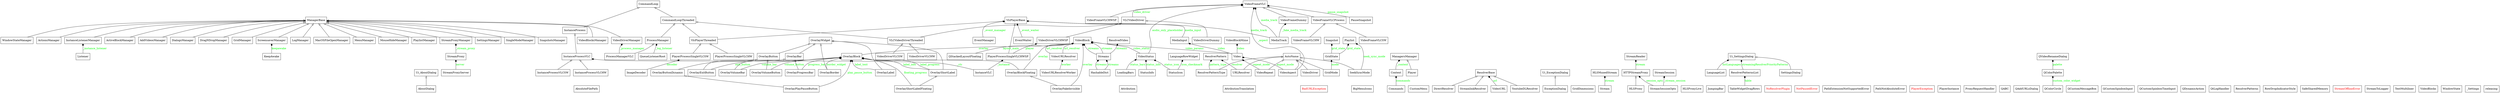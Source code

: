 digraph "classes" {
rankdir=BT
charset="utf-8"
"gridplayer.dialogs.about.AboutDialog" [color="black", fontcolor="black", label="AboutDialog", shape="record", style="solid"];
"gridplayer.models.video.AbsoluteFilePath" [color="black", fontcolor="black", label="AbsoluteFilePath", shape="record", style="solid"];
"gridplayer.player.managers.actions.ActionsManager" [color="black", fontcolor="black", label="ActionsManager", shape="record", style="solid"];
"gridplayer.player.managers.active_block.ActiveBlockManager" [color="black", fontcolor="black", label="ActiveBlockManager", shape="record", style="solid"];
"gridplayer.player.managers.add_videos.AddVideosManager" [color="black", fontcolor="black", label="AddVideosManager", shape="record", style="solid"];
"gridplayer.dialogs.about.Attribution" [color="black", fontcolor="black", label="Attribution", shape="record", style="solid"];
"gridplayer.dialogs.about.AttributionTranslation" [color="black", fontcolor="black", label="AttributionTranslation", shape="record", style="solid"];
"gridplayer.params.static.AutoName" [color="black", fontcolor="black", label="AutoName", shape="record", style="solid"];
"gridplayer.utils.url_resolve.static.BadURLException" [color="black", fontcolor="red", label="BadURLException", shape="record", style="solid"];
"gridplayer.widgets.custom_menu.BigMenuIcons" [color="black", fontcolor="black", label="BigMenuIcons", shape="record", style="solid"];
"gridplayer.multiprocess.command_loop.CommandLoop" [color="black", fontcolor="black", label="CommandLoop", shape="record", style="solid"];
"gridplayer.multiprocess.command_loop.CommandLoopThreaded" [color="black", fontcolor="black", label="CommandLoopThreaded", shape="record", style="solid"];
"gridplayer.player.manager.Commands" [color="black", fontcolor="black", label="Commands", shape="record", style="solid"];
"gridplayer.player.manager.Context" [color="black", fontcolor="black", label="Context", shape="record", style="solid"];
"gridplayer.widgets.custom_menu.CustomMenu" [color="black", fontcolor="black", label="CustomMenu", shape="record", style="solid"];
"gridplayer.player.managers.dialogs.DialogsManager" [color="black", fontcolor="black", label="DialogsManager", shape="record", style="solid"];
"gridplayer.utils.url_resolve.resolver_base.DirectResolver" [color="black", fontcolor="black", label="DirectResolver", shape="record", style="solid"];
"gridplayer.player.managers.drag_n_drop.DragNDropManager" [color="black", fontcolor="black", label="DragNDropManager", shape="record", style="solid"];
"gridplayer.vlc_player.player_event_manager.EventManager" [color="black", fontcolor="black", label="EventManager", shape="record", style="solid"];
"gridplayer.vlc_player.player_event_waiter.EventWaiter" [color="black", fontcolor="black", label="EventWaiter", shape="record", style="solid"];
"gridplayer.dialogs.exception.ExceptionDialog" [color="black", fontcolor="black", label="ExceptionDialog", shape="record", style="solid"];
"gridplayer.player.managers.grid.GridDimensions" [color="black", fontcolor="black", label="GridDimensions", shape="record", style="solid"];
"gridplayer.player.managers.grid.GridManager" [color="black", fontcolor="black", label="GridManager", shape="record", style="solid"];
"gridplayer.params.static.GridMode" [color="black", fontcolor="black", label="GridMode", shape="record", style="solid"];
"gridplayer.models.grid_state.GridState" [color="black", fontcolor="black", label="GridState", shape="record", style="solid"];
"gridplayer.utils.stream_proxy.wrappers.HLSMuxedStream" [color="black", fontcolor="black", label="HLSMuxedStream", shape="record", style="solid"];
"gridplayer.utils.stream_proxy.wrappers.HLSProxy" [color="black", fontcolor="black", label="HLSProxy", shape="record", style="solid"];
"gridplayer.utils.stream_proxy.wrappers.HLSProxyLive" [color="black", fontcolor="black", label="HLSProxyLive", shape="record", style="solid"];
"gridplayer.utils.stream_proxy.wrappers.HTTPStreamProxy" [color="black", fontcolor="black", label="HTTPStreamProxy", shape="record", style="solid"];
"gridplayer.models.stream.HashableDict" [color="black", fontcolor="black", label="HashableDict", shape="record", style="solid"];
"gridplayer.vlc_player.image_decoder.ImageDecoder" [color="black", fontcolor="black", label="ImageDecoder", shape="record", style="solid"];
"gridplayer.player.managers.instance_listener.InstanceListenerManager" [color="black", fontcolor="black", label="InstanceListenerManager", shape="record", style="solid"];
"gridplayer.multiprocess.instance_process.InstanceProcess" [color="black", fontcolor="black", label="InstanceProcess", shape="record", style="solid"];
"gridplayer.vlc_player.instance.InstanceProcessVLC" [color="black", fontcolor="black", label="InstanceProcessVLC", shape="record", style="solid"];
"gridplayer.widgets.video_frame_vlc_hw.InstanceProcessVLCHW" [color="black", fontcolor="black", label="InstanceProcessVLCHW", shape="record", style="solid"];
"gridplayer.widgets.video_frame_vlc_sw.InstanceProcessVLCSW" [color="black", fontcolor="black", label="InstanceProcessVLCSW", shape="record", style="solid"];
"gridplayer.vlc_player.instance.InstanceVLC" [color="black", fontcolor="black", label="InstanceVLC", shape="record", style="solid"];
"gridplayer.widgets.video_status_loading.JumpingBar" [color="black", fontcolor="black", label="JumpingBar", shape="record", style="solid"];
"gridplayer.utils.keepawake.KeepAwake" [color="black", fontcolor="black", label="KeepAwake", shape="record", style="solid"];
"gridplayer.widgets.language_list.LanguageList" [color="black", fontcolor="black", label="LanguageList", shape="record", style="solid"];
"gridplayer.widgets.language_list.LanguageRowWidget" [color="black", fontcolor="black", label="LanguageRowWidget", shape="record", style="solid"];
"gridplayer.utils.single_instance.Listener" [color="black", fontcolor="black", label="Listener", shape="record", style="solid"];
"gridplayer.widgets.video_status_loading.LoadingBars" [color="black", fontcolor="black", label="LoadingBars", shape="record", style="solid"];
"gridplayer.player.managers.log.LogManager" [color="black", fontcolor="black", label="LogManager", shape="record", style="solid"];
"gridplayer.player.managers.macos_fileopen.MacOSFileOpenManager" [color="black", fontcolor="black", label="MacOSFileOpenManager", shape="record", style="solid"];
"gridplayer.player.managers.base.ManagerBase" [color="black", fontcolor="black", label="ManagerBase", shape="record", style="solid"];
"gridplayer.player.manager.ManagersManager" [color="black", fontcolor="black", label="ManagersManager", shape="record", style="solid"];
"gridplayer.vlc_player.static.MediaInput" [color="black", fontcolor="black", label="MediaInput", shape="record", style="solid"];
"gridplayer.vlc_player.static.MediaTrack" [color="black", fontcolor="black", label="MediaTrack", shape="record", style="solid"];
"gridplayer.player.managers.menu.MenuManager" [color="black", fontcolor="black", label="MenuManager", shape="record", style="solid"];
"gridplayer.player.managers.mouse_hide.MouseHideManager" [color="black", fontcolor="black", label="MouseHideManager", shape="record", style="solid"];
"gridplayer.utils.url_resolve.static.NoResolverPlugin" [color="black", fontcolor="red", label="NoResolverPlugin", shape="record", style="solid"];
"gridplayer.vlc_player.static.NotPausedError" [color="black", fontcolor="red", label="NotPausedError", shape="record", style="solid"];
"gridplayer.widgets.video_overlay_elements.OverlayBar" [color="black", fontcolor="black", label="OverlayBar", shape="record", style="solid"];
"gridplayer.widgets.video_overlay.OverlayBlock" [color="black", fontcolor="black", label="OverlayBlock", shape="record", style="solid"];
"gridplayer.widgets.video_overlay.OverlayBlockFloating" [color="black", fontcolor="black", label="OverlayBlockFloating", shape="record", style="solid"];
"gridplayer.widgets.video_overlay_elements.OverlayBorder" [color="black", fontcolor="black", label="OverlayBorder", shape="record", style="solid"];
"gridplayer.widgets.video_overlay_buttons.OverlayButton" [color="black", fontcolor="black", label="OverlayButton", shape="record", style="solid"];
"gridplayer.widgets.video_overlay_buttons.OverlayButtonDynamic" [color="black", fontcolor="black", label="OverlayButtonDynamic", shape="record", style="solid"];
"gridplayer.widgets.video_overlay_buttons.OverlayExitButton" [color="black", fontcolor="black", label="OverlayExitButton", shape="record", style="solid"];
"gridplayer.widgets.video_overlay.OverlayFakeInvisible" [color="black", fontcolor="black", label="OverlayFakeInvisible", shape="record", style="solid"];
"gridplayer.widgets.video_overlay_elements.OverlayLabel" [color="black", fontcolor="black", label="OverlayLabel", shape="record", style="solid"];
"gridplayer.widgets.video_overlay_buttons.OverlayPlayPauseButton" [color="black", fontcolor="black", label="OverlayPlayPauseButton", shape="record", style="solid"];
"gridplayer.widgets.video_overlay_elements.OverlayProgressBar" [color="black", fontcolor="black", label="OverlayProgressBar", shape="record", style="solid"];
"gridplayer.widgets.video_overlay_elements.OverlayShortLabel" [color="black", fontcolor="black", label="OverlayShortLabel", shape="record", style="solid"];
"gridplayer.widgets.video_overlay_elements.OverlayShortLabelFloating" [color="black", fontcolor="black", label="OverlayShortLabelFloating", shape="record", style="solid"];
"gridplayer.widgets.video_overlay_elements.OverlayVolumeBar" [color="black", fontcolor="black", label="OverlayVolumeBar", shape="record", style="solid"];
"gridplayer.widgets.video_overlay_buttons.OverlayVolumeButton" [color="black", fontcolor="black", label="OverlayVolumeButton", shape="record", style="solid"];
"gridplayer.widgets.video_overlay_elements.OverlayWidget" [color="black", fontcolor="black", label="OverlayWidget", shape="record", style="solid"];
"gridplayer.models.video.PathExtensionNotSupportedError" [color="black", fontcolor="black", label="PathExtensionNotSupportedError", shape="record", style="solid"];
"gridplayer.models.video.PathNotAbsoluteError" [color="black", fontcolor="black", label="PathNotAbsoluteError", shape="record", style="solid"];
"gridplayer.widgets.video_frame_vlc_base.PauseSnapshot" [color="black", fontcolor="black", label="PauseSnapshot", shape="record", style="solid"];
"gridplayer.player.player.Player" [color="black", fontcolor="black", label="Player", shape="record", style="solid"];
"gridplayer.exceptions.PlayerException" [color="black", fontcolor="red", label="PlayerException", shape="record", style="solid"];
"gridplayer.multiprocess.process_manager.PlayerInstance" [color="black", fontcolor="black", label="PlayerInstance", shape="record", style="solid"];
"gridplayer.widgets.video_frame_vlc_hw.PlayerProcessSingleVLCHW" [color="black", fontcolor="black", label="PlayerProcessSingleVLCHW", shape="record", style="solid"];
"gridplayer.widgets.video_frame_vlc_hw_sp.PlayerProcessSingleVLCHWSP" [color="black", fontcolor="black", label="PlayerProcessSingleVLCHWSP", shape="record", style="solid"];
"gridplayer.widgets.video_frame_vlc_sw.PlayerProcessSingleVLCSW" [color="black", fontcolor="black", label="PlayerProcessSingleVLCSW", shape="record", style="solid"];
"gridplayer.models.playlist.Playlist" [color="black", fontcolor="black", label="Playlist", shape="record", style="solid"];
"gridplayer.player.managers.playlist.PlaylistManager" [color="black", fontcolor="black", label="PlaylistManager", shape="record", style="solid"];
"gridplayer.multiprocess.process_manager.ProcessManager" [color="black", fontcolor="black", label="ProcessManager", shape="record", style="solid"];
"gridplayer.vlc_player.instance.ProcessManagerVLC" [color="black", fontcolor="black", label="ProcessManagerVLC", shape="record", style="solid"];
"gridplayer.utils.stream_proxy.server.ProxyRequestHandler" [color="black", fontcolor="black", label="ProxyRequestHandler", shape="record", style="solid"];
"gridplayer.utils.qt.QABC" [color="black", fontcolor="black", label="QABC", shape="record", style="solid"];
"gridplayer.dialogs.add_urls.QAddURLsDialog" [color="black", fontcolor="black", label="QAddURLsDialog", shape="record", style="solid"];
"gridplayer.dialogs.rename_dialog.QColorCircle" [color="black", fontcolor="black", label="QColorCircle", shape="record", style="solid"];
"gridplayer.dialogs.rename_dialog.QColorPalette" [color="black", fontcolor="black", label="QColorPalette", shape="record", style="solid"];
"gridplayer.dialogs.messagebox.QCustomMessageBox" [color="black", fontcolor="black", label="QCustomMessageBox", shape="record", style="solid"];
"gridplayer.dialogs.input_dialog.QCustomSpinboxInput" [color="black", fontcolor="black", label="QCustomSpinboxInput", shape="record", style="solid"];
"gridplayer.dialogs.input_dialog.QCustomSpinboxTimeInput" [color="black", fontcolor="black", label="QCustomSpinboxTimeInput", shape="record", style="solid"];
"gridplayer.player.managers.actions.QDynamicAction" [color="black", fontcolor="black", label="QDynamicAction", shape="record", style="solid"];
"gridplayer.widgets.video_block.QStackedLayoutFloating" [color="black", fontcolor="black", label="QStackedLayoutFloating", shape="record", style="solid"];
"gridplayer.dialogs.rename_dialog.QVideoRenameDialog" [color="black", fontcolor="black", label="QVideoRenameDialog", shape="record", style="solid"];
"gridplayer.utils.log_config.QtLogHandler" [color="black", fontcolor="black", label="QtLogHandler", shape="record", style="solid"];
"gridplayer.utils.log_config.QueueListenerRoot" [color="black", fontcolor="black", label="QueueListenerRoot", shape="record", style="solid"];
"gridplayer.utils.url_resolve.static.ResolvedVideo" [color="black", fontcolor="black", label="ResolvedVideo", shape="record", style="solid"];
"gridplayer.utils.url_resolve.resolver_base.ResolverBase" [color="black", fontcolor="black", label="ResolverBase", shape="record", style="solid"];
"gridplayer.models.resolver_patterns.ResolverPattern" [color="black", fontcolor="black", label="ResolverPattern", shape="record", style="solid"];
"gridplayer.models.resolver_patterns.ResolverPatternType" [color="black", fontcolor="black", label="ResolverPatternType", shape="record", style="solid"];
"gridplayer.models.resolver_patterns.ResolverPatterns" [color="black", fontcolor="black", label="ResolverPatterns", shape="record", style="solid"];
"gridplayer.widgets.resolver_patterns_list.ResolverPatternsList" [color="black", fontcolor="black", label="ResolverPatternsList", shape="record", style="solid"];
"gridplayer.widgets.resolver_patterns_list.RowDropIndicatorStyle" [color="black", fontcolor="black", label="RowDropIndicatorStyle", shape="record", style="solid"];
"gridplayer.multiprocess.safe_shared_memory.SafeSharedMemory" [color="black", fontcolor="black", label="SafeSharedMemory", shape="record", style="solid"];
"gridplayer.player.managers.screensaver.ScreensaverManager" [color="black", fontcolor="black", label="ScreensaverManager", shape="record", style="solid"];
"gridplayer.params.static.SeekSyncMode" [color="black", fontcolor="black", label="SeekSyncMode", shape="record", style="solid"];
"gridplayer.dialogs.settings.SettingsDialog" [color="black", fontcolor="black", label="SettingsDialog", shape="record", style="solid"];
"gridplayer.player.managers.settings.SettingsManager" [color="black", fontcolor="black", label="SettingsManager", shape="record", style="solid"];
"gridplayer.player.managers.single_mode.SingleModeManager" [color="black", fontcolor="black", label="SingleModeManager", shape="record", style="solid"];
"gridplayer.models.playlist.Snapshot" [color="black", fontcolor="black", label="Snapshot", shape="record", style="solid"];
"gridplayer.player.managers.snapshots.SnapshotsManager" [color="black", fontcolor="black", label="SnapshotsManager", shape="record", style="solid"];
"gridplayer.widgets.video_status.StatusIcon" [color="black", fontcolor="black", label="StatusIcon", shape="record", style="solid"];
"gridplayer.widgets.video_status_info.StatusInfo" [color="black", fontcolor="black", label="StatusInfo", shape="record", style="solid"];
"gridplayer.models.stream.Stream" [color="black", fontcolor="black", label="Stream", shape="record", style="solid"];
"gridplayer.utils.url_resolve.static.StreamOfflineError" [color="black", fontcolor="red", label="StreamOfflineError", shape="record", style="solid"];
"gridplayer.utils.stream_proxy.stream_proxy.StreamProxy" [color="black", fontcolor="black", label="StreamProxy", shape="record", style="solid"];
"gridplayer.player.managers.stream_proxy.StreamProxyManager" [color="black", fontcolor="black", label="StreamProxyManager", shape="record", style="solid"];
"gridplayer.utils.stream_proxy.server.StreamProxyServer" [color="black", fontcolor="black", label="StreamProxyServer", shape="record", style="solid"];
"gridplayer.utils.stream_proxy.wrappers.StreamReader" [color="black", fontcolor="black", label="StreamReader", shape="record", style="solid"];
"gridplayer.utils.stream_proxy.session.StreamSession" [color="black", fontcolor="black", label="StreamSession", shape="record", style="solid"];
"gridplayer.models.stream.StreamSessionOpts" [color="black", fontcolor="black", label="StreamSessionOpts", shape="record", style="solid"];
"gridplayer.utils.log_config.StreamToLogger" [color="black", fontcolor="black", label="StreamToLogger", shape="record", style="solid"];
"gridplayer.utils.url_resolve.resolver_streamlink.StreamlinkResolver" [color="black", fontcolor="black", label="StreamlinkResolver", shape="record", style="solid"];
"gridplayer.models.stream.Streams" [color="black", fontcolor="black", label="Streams", shape="record", style="solid"];
"gridplayer.widgets.resolver_patterns_list.TableWidgetDragRows" [color="black", fontcolor="black", label="TableWidgetDragRows", shape="record", style="solid"];
"gridplayer.widgets.video_status_info.TextMultiliner" [color="black", fontcolor="black", label="TextMultiliner", shape="record", style="solid"];
"gridplayer.params.static.URLResolver" [color="black", fontcolor="black", label="URLResolver", shape="record", style="solid"];
"gridplayer.dialogs.about_dialog_ui.Ui_AboutDialog" [color="black", fontcolor="black", label="Ui_AboutDialog", shape="record", style="solid"];
"gridplayer.dialogs.exception_dialog_ui.Ui_ExceptionDialog" [color="black", fontcolor="black", label="Ui_ExceptionDialog", shape="record", style="solid"];
"gridplayer.dialogs.settings_dialog_ui.Ui_SettingsDialog" [color="black", fontcolor="black", label="Ui_SettingsDialog", shape="record", style="solid"];
"gridplayer.vlc_player.video_driver_base.VLCVideoDriver" [color="black", fontcolor="black", label="VLCVideoDriver", shape="record", style="solid"];
"gridplayer.vlc_player.video_driver_base_threaded.VLCVideoDriverThreaded" [color="black", fontcolor="black", label="VLCVideoDriverThreaded", shape="record", style="solid"];
"gridplayer.models.video.Video" [color="black", fontcolor="black", label="Video", shape="record", style="solid"];
"gridplayer.params.static.VideoAspect" [color="black", fontcolor="black", label="VideoAspect", shape="record", style="solid"];
"gridplayer.widgets.video_block.VideoBlock" [color="black", fontcolor="black", label="VideoBlock", shape="record", style="solid"];
"gridplayer.models.video.VideoBlockMime" [color="black", fontcolor="black", label="VideoBlockMime", shape="record", style="solid"];
"gridplayer.player.managers.video_blocks.VideoBlocks" [color="black", fontcolor="black", label="VideoBlocks", shape="record", style="solid"];
"gridplayer.player.managers.video_blocks.VideoBlocksManager" [color="black", fontcolor="black", label="VideoBlocksManager", shape="record", style="solid"];
"gridplayer.params.static.VideoDriver" [color="black", fontcolor="black", label="VideoDriver", shape="record", style="solid"];
"gridplayer.widgets.video_frame_dummy.VideoDriverDummy" [color="black", fontcolor="black", label="VideoDriverDummy", shape="record", style="solid"];
"gridplayer.player.managers.video_driver.VideoDriverManager" [color="black", fontcolor="black", label="VideoDriverManager", shape="record", style="solid"];
"gridplayer.widgets.video_frame_vlc_hw.VideoDriverVLCHW" [color="black", fontcolor="black", label="VideoDriverVLCHW", shape="record", style="solid"];
"gridplayer.widgets.video_frame_vlc_hw_sp.VideoDriverVLCHWSP" [color="black", fontcolor="black", label="VideoDriverVLCHWSP", shape="record", style="solid"];
"gridplayer.widgets.video_frame_vlc_sw.VideoDriverVLCSW" [color="black", fontcolor="black", label="VideoDriverVLCSW", shape="record", style="solid"];
"gridplayer.widgets.video_frame_dummy.VideoFrameDummy" [color="black", fontcolor="black", label="VideoFrameDummy", shape="record", style="solid"];
"gridplayer.widgets.video_frame_vlc_base.VideoFrameVLC" [color="black", fontcolor="black", label="VideoFrameVLC", shape="record", style="solid"];
"gridplayer.widgets.video_frame_vlc_hw.VideoFrameVLCHW" [color="black", fontcolor="black", label="VideoFrameVLCHW", shape="record", style="solid"];
"gridplayer.widgets.video_frame_vlc_hw_sp.VideoFrameVLCHWSP" [color="black", fontcolor="black", label="VideoFrameVLCHWSP", shape="record", style="solid"];
"gridplayer.widgets.video_frame_vlc_base.VideoFrameVLCProcess" [color="black", fontcolor="black", label="VideoFrameVLCProcess", shape="record", style="solid"];
"gridplayer.widgets.video_frame_vlc_sw.VideoFrameVLCSW" [color="black", fontcolor="black", label="VideoFrameVLCSW", shape="record", style="solid"];
"gridplayer.params.static.VideoRepeat" [color="black", fontcolor="black", label="VideoRepeat", shape="record", style="solid"];
"gridplayer.widgets.video_status.VideoStatus" [color="black", fontcolor="black", label="VideoStatus", shape="record", style="solid"];
"gridplayer.models.video.VideoURL" [color="black", fontcolor="black", label="VideoURL", shape="record", style="solid"];
"gridplayer.utils.url_resolve.url_resolve.VideoURLResolver" [color="black", fontcolor="black", label="VideoURLResolver", shape="record", style="solid"];
"gridplayer.utils.url_resolve.url_resolve.VideoURLResolverWorker" [color="black", fontcolor="black", label="VideoURLResolverWorker", shape="record", style="solid"];
"gridplayer.vlc_player.player_base.VlcPlayerBase" [color="black", fontcolor="black", label="VlcPlayerBase", shape="record", style="solid"];
"gridplayer.vlc_player.player_base_threaded.VlcPlayerThreaded" [color="black", fontcolor="black", label="VlcPlayerThreaded", shape="record", style="solid"];
"gridplayer.params.static.WindowState" [color="black", fontcolor="black", label="WindowState", shape="record", style="solid"];
"gridplayer.player.managers.window_state.WindowStateManager" [color="black", fontcolor="black", label="WindowStateManager", shape="record", style="solid"];
"gridplayer.utils.url_resolve.resolver_yt_dlp.YoutubeDLResolver" [color="black", fontcolor="black", label="YoutubeDLResolver", shape="record", style="solid"];
"gridplayer.settings._Settings" [color="black", fontcolor="black", label="_Settings", shape="record", style="solid"];
"gridplayer.multiprocess.safe_shared_memory.releasing" [color="black", fontcolor="black", label="releasing", shape="record", style="solid"];
"gridplayer.dialogs.about.AboutDialog" -> "gridplayer.dialogs.about_dialog_ui.Ui_AboutDialog" [arrowhead="empty", arrowtail="none"];
"gridplayer.dialogs.exception.ExceptionDialog" -> "gridplayer.dialogs.exception_dialog_ui.Ui_ExceptionDialog" [arrowhead="empty", arrowtail="none"];
"gridplayer.dialogs.settings.SettingsDialog" -> "gridplayer.dialogs.settings_dialog_ui.Ui_SettingsDialog" [arrowhead="empty", arrowtail="none"];
"gridplayer.models.resolver_patterns.ResolverPatternType" -> "gridplayer.params.static.AutoName" [arrowhead="empty", arrowtail="none"];
"gridplayer.multiprocess.command_loop.CommandLoopThreaded" -> "gridplayer.multiprocess.command_loop.CommandLoop" [arrowhead="empty", arrowtail="none"];
"gridplayer.multiprocess.instance_process.InstanceProcess" -> "gridplayer.multiprocess.command_loop.CommandLoop" [arrowhead="empty", arrowtail="none"];
"gridplayer.multiprocess.process_manager.ProcessManager" -> "gridplayer.multiprocess.command_loop.CommandLoopThreaded" [arrowhead="empty", arrowtail="none"];
"gridplayer.params.static.GridMode" -> "gridplayer.params.static.AutoName" [arrowhead="empty", arrowtail="none"];
"gridplayer.params.static.SeekSyncMode" -> "gridplayer.params.static.AutoName" [arrowhead="empty", arrowtail="none"];
"gridplayer.params.static.URLResolver" -> "gridplayer.params.static.AutoName" [arrowhead="empty", arrowtail="none"];
"gridplayer.params.static.VideoAspect" -> "gridplayer.params.static.AutoName" [arrowhead="empty", arrowtail="none"];
"gridplayer.params.static.VideoDriver" -> "gridplayer.params.static.AutoName" [arrowhead="empty", arrowtail="none"];
"gridplayer.params.static.VideoRepeat" -> "gridplayer.params.static.AutoName" [arrowhead="empty", arrowtail="none"];
"gridplayer.player.managers.actions.ActionsManager" -> "gridplayer.player.managers.base.ManagerBase" [arrowhead="empty", arrowtail="none"];
"gridplayer.player.managers.active_block.ActiveBlockManager" -> "gridplayer.player.managers.base.ManagerBase" [arrowhead="empty", arrowtail="none"];
"gridplayer.player.managers.add_videos.AddVideosManager" -> "gridplayer.player.managers.base.ManagerBase" [arrowhead="empty", arrowtail="none"];
"gridplayer.player.managers.dialogs.DialogsManager" -> "gridplayer.player.managers.base.ManagerBase" [arrowhead="empty", arrowtail="none"];
"gridplayer.player.managers.drag_n_drop.DragNDropManager" -> "gridplayer.player.managers.base.ManagerBase" [arrowhead="empty", arrowtail="none"];
"gridplayer.player.managers.grid.GridManager" -> "gridplayer.player.managers.base.ManagerBase" [arrowhead="empty", arrowtail="none"];
"gridplayer.player.managers.instance_listener.InstanceListenerManager" -> "gridplayer.player.managers.base.ManagerBase" [arrowhead="empty", arrowtail="none"];
"gridplayer.player.managers.log.LogManager" -> "gridplayer.player.managers.base.ManagerBase" [arrowhead="empty", arrowtail="none"];
"gridplayer.player.managers.macos_fileopen.MacOSFileOpenManager" -> "gridplayer.player.managers.base.ManagerBase" [arrowhead="empty", arrowtail="none"];
"gridplayer.player.managers.menu.MenuManager" -> "gridplayer.player.managers.base.ManagerBase" [arrowhead="empty", arrowtail="none"];
"gridplayer.player.managers.mouse_hide.MouseHideManager" -> "gridplayer.player.managers.base.ManagerBase" [arrowhead="empty", arrowtail="none"];
"gridplayer.player.managers.playlist.PlaylistManager" -> "gridplayer.player.managers.base.ManagerBase" [arrowhead="empty", arrowtail="none"];
"gridplayer.player.managers.screensaver.ScreensaverManager" -> "gridplayer.player.managers.base.ManagerBase" [arrowhead="empty", arrowtail="none"];
"gridplayer.player.managers.settings.SettingsManager" -> "gridplayer.player.managers.base.ManagerBase" [arrowhead="empty", arrowtail="none"];
"gridplayer.player.managers.single_mode.SingleModeManager" -> "gridplayer.player.managers.base.ManagerBase" [arrowhead="empty", arrowtail="none"];
"gridplayer.player.managers.snapshots.SnapshotsManager" -> "gridplayer.player.managers.base.ManagerBase" [arrowhead="empty", arrowtail="none"];
"gridplayer.player.managers.stream_proxy.StreamProxyManager" -> "gridplayer.player.managers.base.ManagerBase" [arrowhead="empty", arrowtail="none"];
"gridplayer.player.managers.video_blocks.VideoBlocksManager" -> "gridplayer.player.managers.base.ManagerBase" [arrowhead="empty", arrowtail="none"];
"gridplayer.player.managers.video_driver.VideoDriverManager" -> "gridplayer.player.managers.base.ManagerBase" [arrowhead="empty", arrowtail="none"];
"gridplayer.player.managers.window_state.WindowStateManager" -> "gridplayer.player.managers.base.ManagerBase" [arrowhead="empty", arrowtail="none"];
"gridplayer.player.player.Player" -> "gridplayer.player.manager.ManagersManager" [arrowhead="empty", arrowtail="none"];
"gridplayer.utils.stream_proxy.wrappers.HLSProxy" -> "gridplayer.utils.stream_proxy.wrappers.HTTPStreamProxy" [arrowhead="empty", arrowtail="none"];
"gridplayer.utils.url_resolve.resolver_base.DirectResolver" -> "gridplayer.utils.url_resolve.resolver_base.ResolverBase" [arrowhead="empty", arrowtail="none"];
"gridplayer.utils.url_resolve.resolver_streamlink.StreamlinkResolver" -> "gridplayer.utils.url_resolve.resolver_base.ResolverBase" [arrowhead="empty", arrowtail="none"];
"gridplayer.utils.url_resolve.resolver_yt_dlp.YoutubeDLResolver" -> "gridplayer.utils.url_resolve.resolver_base.ResolverBase" [arrowhead="empty", arrowtail="none"];
"gridplayer.vlc_player.instance.InstanceProcessVLC" -> "gridplayer.multiprocess.instance_process.InstanceProcess" [arrowhead="empty", arrowtail="none"];
"gridplayer.vlc_player.instance.ProcessManagerVLC" -> "gridplayer.multiprocess.process_manager.ProcessManager" [arrowhead="empty", arrowtail="none"];
"gridplayer.vlc_player.player_base_threaded.VlcPlayerThreaded" -> "gridplayer.multiprocess.command_loop.CommandLoopThreaded" [arrowhead="empty", arrowtail="none"];
"gridplayer.vlc_player.player_base_threaded.VlcPlayerThreaded" -> "gridplayer.vlc_player.player_base.VlcPlayerBase" [arrowhead="empty", arrowtail="none"];
"gridplayer.vlc_player.video_driver_base_threaded.VLCVideoDriverThreaded" -> "gridplayer.multiprocess.command_loop.CommandLoopThreaded" [arrowhead="empty", arrowtail="none"];
"gridplayer.vlc_player.video_driver_base_threaded.VLCVideoDriverThreaded" -> "gridplayer.vlc_player.video_driver_base.VLCVideoDriver" [arrowhead="empty", arrowtail="none"];
"gridplayer.widgets.video_frame_dummy.VideoDriverDummy" -> "gridplayer.vlc_player.video_driver_base.VLCVideoDriver" [arrowhead="empty", arrowtail="none"];
"gridplayer.widgets.video_frame_dummy.VideoFrameDummy" -> "gridplayer.widgets.video_frame_vlc_base.VideoFrameVLC" [arrowhead="empty", arrowtail="none"];
"gridplayer.widgets.video_frame_vlc_base.VideoFrameVLCProcess" -> "gridplayer.widgets.video_frame_vlc_base.VideoFrameVLC" [arrowhead="empty", arrowtail="none"];
"gridplayer.widgets.video_frame_vlc_hw.InstanceProcessVLCHW" -> "gridplayer.vlc_player.instance.InstanceProcessVLC" [arrowhead="empty", arrowtail="none"];
"gridplayer.widgets.video_frame_vlc_hw.PlayerProcessSingleVLCHW" -> "gridplayer.vlc_player.player_base_threaded.VlcPlayerThreaded" [arrowhead="empty", arrowtail="none"];
"gridplayer.widgets.video_frame_vlc_hw.VideoDriverVLCHW" -> "gridplayer.vlc_player.video_driver_base_threaded.VLCVideoDriverThreaded" [arrowhead="empty", arrowtail="none"];
"gridplayer.widgets.video_frame_vlc_hw.VideoFrameVLCHW" -> "gridplayer.widgets.video_frame_vlc_base.VideoFrameVLCProcess" [arrowhead="empty", arrowtail="none"];
"gridplayer.widgets.video_frame_vlc_hw_sp.PlayerProcessSingleVLCHWSP" -> "gridplayer.vlc_player.player_base.VlcPlayerBase" [arrowhead="empty", arrowtail="none"];
"gridplayer.widgets.video_frame_vlc_hw_sp.VideoDriverVLCHWSP" -> "gridplayer.vlc_player.video_driver_base.VLCVideoDriver" [arrowhead="empty", arrowtail="none"];
"gridplayer.widgets.video_frame_vlc_hw_sp.VideoFrameVLCHWSP" -> "gridplayer.widgets.video_frame_vlc_base.VideoFrameVLC" [arrowhead="empty", arrowtail="none"];
"gridplayer.widgets.video_frame_vlc_sw.InstanceProcessVLCSW" -> "gridplayer.vlc_player.instance.InstanceProcessVLC" [arrowhead="empty", arrowtail="none"];
"gridplayer.widgets.video_frame_vlc_sw.PlayerProcessSingleVLCSW" -> "gridplayer.vlc_player.player_base_threaded.VlcPlayerThreaded" [arrowhead="empty", arrowtail="none"];
"gridplayer.widgets.video_frame_vlc_sw.VideoDriverVLCSW" -> "gridplayer.vlc_player.video_driver_base_threaded.VLCVideoDriverThreaded" [arrowhead="empty", arrowtail="none"];
"gridplayer.widgets.video_frame_vlc_sw.VideoFrameVLCSW" -> "gridplayer.widgets.video_frame_vlc_base.VideoFrameVLCProcess" [arrowhead="empty", arrowtail="none"];
"gridplayer.widgets.video_overlay.OverlayBlockFloating" -> "gridplayer.widgets.video_overlay.OverlayBlock" [arrowhead="empty", arrowtail="none"];
"gridplayer.widgets.video_overlay.OverlayFakeInvisible" -> "gridplayer.widgets.video_overlay.OverlayBlockFloating" [arrowhead="empty", arrowtail="none"];
"gridplayer.widgets.video_overlay_buttons.OverlayButton" -> "gridplayer.widgets.video_overlay_elements.OverlayWidget" [arrowhead="empty", arrowtail="none"];
"gridplayer.widgets.video_overlay_buttons.OverlayButtonDynamic" -> "gridplayer.widgets.video_overlay_buttons.OverlayButton" [arrowhead="empty", arrowtail="none"];
"gridplayer.widgets.video_overlay_buttons.OverlayExitButton" -> "gridplayer.widgets.video_overlay_buttons.OverlayButton" [arrowhead="empty", arrowtail="none"];
"gridplayer.widgets.video_overlay_buttons.OverlayPlayPauseButton" -> "gridplayer.widgets.video_overlay_buttons.OverlayButtonDynamic" [arrowhead="empty", arrowtail="none"];
"gridplayer.widgets.video_overlay_buttons.OverlayVolumeButton" -> "gridplayer.widgets.video_overlay_buttons.OverlayButton" [arrowhead="empty", arrowtail="none"];
"gridplayer.widgets.video_overlay_elements.OverlayBar" -> "gridplayer.widgets.video_overlay_elements.OverlayWidget" [arrowhead="empty", arrowtail="none"];
"gridplayer.widgets.video_overlay_elements.OverlayBorder" -> "gridplayer.widgets.video_overlay_elements.OverlayWidget" [arrowhead="empty", arrowtail="none"];
"gridplayer.widgets.video_overlay_elements.OverlayLabel" -> "gridplayer.widgets.video_overlay_elements.OverlayWidget" [arrowhead="empty", arrowtail="none"];
"gridplayer.widgets.video_overlay_elements.OverlayProgressBar" -> "gridplayer.widgets.video_overlay_elements.OverlayBar" [arrowhead="empty", arrowtail="none"];
"gridplayer.widgets.video_overlay_elements.OverlayShortLabel" -> "gridplayer.widgets.video_overlay_elements.OverlayWidget" [arrowhead="empty", arrowtail="none"];
"gridplayer.widgets.video_overlay_elements.OverlayShortLabelFloating" -> "gridplayer.widgets.video_overlay_elements.OverlayShortLabel" [arrowhead="empty", arrowtail="none"];
"gridplayer.widgets.video_overlay_elements.OverlayVolumeBar" -> "gridplayer.widgets.video_overlay_elements.OverlayBar" [arrowhead="empty", arrowtail="none"];
"gridplayer.dialogs.rename_dialog.QColorCircle" -> "gridplayer.dialogs.rename_dialog.QColorPalette" [arrowhead="diamond", arrowtail="none", fontcolor="green", label="custom_color_widget", style="solid"];
"gridplayer.dialogs.rename_dialog.QColorPalette" -> "gridplayer.dialogs.rename_dialog.QVideoRenameDialog" [arrowhead="diamond", arrowtail="none", fontcolor="green", label="palette", style="solid"];
"gridplayer.models.grid_state.GridState" -> "gridplayer.models.playlist.Playlist" [arrowhead="diamond", arrowtail="none", fontcolor="green", label="grid_state", style="solid"];
"gridplayer.models.grid_state.GridState" -> "gridplayer.models.playlist.Snapshot" [arrowhead="diamond", arrowtail="none", fontcolor="green", label="grid_state", style="solid"];
"gridplayer.models.resolver_patterns.ResolverPatternType" -> "gridplayer.models.resolver_patterns.ResolverPattern" [arrowhead="diamond", arrowtail="none", fontcolor="green", label="pattern_type", style="solid"];
"gridplayer.models.stream.HashableDict" -> "gridplayer.models.stream.Streams" [arrowhead="diamond", arrowtail="none", fontcolor="green", label="streams", style="solid"];
"gridplayer.models.stream.HashableDict" -> "gridplayer.models.stream.Streams" [arrowhead="diamond", arrowtail="none", fontcolor="green", label="streams", style="solid"];
"gridplayer.models.stream.Stream" -> "gridplayer.utils.stream_proxy.wrappers.HLSMuxedStream" [arrowhead="diamond", arrowtail="none", fontcolor="green", label="stream", style="solid"];
"gridplayer.models.stream.StreamSessionOpts" -> "gridplayer.utils.stream_proxy.session.StreamSession" [arrowhead="diamond", arrowtail="none", fontcolor="green", label="_stream_session", style="solid"];
"gridplayer.models.stream.StreamSessionOpts" -> "gridplayer.utils.stream_proxy.wrappers.HTTPStreamProxy" [arrowhead="diamond", arrowtail="none", fontcolor="green", label="session_opts", style="solid"];
"gridplayer.models.stream.Streams" -> "gridplayer.utils.url_resolve.static.ResolvedVideo" [arrowhead="diamond", arrowtail="none", fontcolor="green", label="streams", style="solid"];
"gridplayer.models.stream.Streams" -> "gridplayer.widgets.video_block.VideoBlock" [arrowhead="diamond", arrowtail="none", fontcolor="green", label="streams", style="solid"];
"gridplayer.models.stream.Streams" -> "gridplayer.widgets.video_block.VideoBlock" [arrowhead="diamond", arrowtail="none", fontcolor="green", label="streams", style="solid"];
"gridplayer.models.video.Video" -> "gridplayer.models.video.VideoBlockMime" [arrowhead="diamond", arrowtail="none", fontcolor="green", label="video", style="solid"];
"gridplayer.models.video.Video" -> "gridplayer.vlc_player.static.MediaInput" [arrowhead="diamond", arrowtail="none", fontcolor="green", label="video", style="solid"];
"gridplayer.models.video.Video" -> "gridplayer.widgets.video_block.VideoBlock" [arrowhead="diamond", arrowtail="none", fontcolor="green", label="video_params", style="solid"];
"gridplayer.models.video.VideoURL" -> "gridplayer.utils.url_resolve.resolver_base.ResolverBase" [arrowhead="diamond", arrowtail="none", fontcolor="green", label="url", style="solid"];
"gridplayer.params.static.GridMode" -> "gridplayer.models.grid_state.GridState" [arrowhead="diamond", arrowtail="none", fontcolor="green", label="mode", style="solid"];
"gridplayer.params.static.SeekSyncMode" -> "gridplayer.models.playlist.Playlist" [arrowhead="diamond", arrowtail="none", fontcolor="green", label="seek_sync_mode", style="solid"];
"gridplayer.params.static.URLResolver" -> "gridplayer.models.resolver_patterns.ResolverPattern" [arrowhead="diamond", arrowtail="none", fontcolor="green", label="resolver", style="solid"];
"gridplayer.params.static.VideoAspect" -> "gridplayer.models.video.Video" [arrowhead="diamond", arrowtail="none", fontcolor="green", label="aspect_mode", style="solid"];
"gridplayer.params.static.VideoAspect" -> "gridplayer.widgets.video_frame_vlc_base.VideoFrameVLC" [arrowhead="diamond", arrowtail="none", fontcolor="green", label="_aspect", style="solid"];
"gridplayer.params.static.VideoRepeat" -> "gridplayer.models.video.Video" [arrowhead="diamond", arrowtail="none", fontcolor="green", label="repeat_mode", style="solid"];
"gridplayer.player.manager.Commands" -> "gridplayer.player.manager.Context" [arrowhead="diamond", arrowtail="none", fontcolor="green", label="commands", style="solid"];
"gridplayer.player.manager.Context" -> "gridplayer.player.manager.ManagersManager" [arrowhead="diamond", arrowtail="none", fontcolor="green", label="_context", style="solid"];
"gridplayer.utils.keepawake.KeepAwake" -> "gridplayer.player.managers.screensaver.ScreensaverManager" [arrowhead="diamond", arrowtail="none", fontcolor="green", label="keepawake", style="solid"];
"gridplayer.utils.log_config.QueueListenerRoot" -> "gridplayer.multiprocess.process_manager.ProcessManager" [arrowhead="diamond", arrowtail="none", fontcolor="green", label="_log_listener", style="solid"];
"gridplayer.utils.single_instance.Listener" -> "gridplayer.player.managers.instance_listener.InstanceListenerManager" [arrowhead="diamond", arrowtail="none", fontcolor="green", label="_instance_listener", style="solid"];
"gridplayer.utils.stream_proxy.server.StreamProxyServer" -> "gridplayer.utils.stream_proxy.stream_proxy.StreamProxy" [arrowhead="diamond", arrowtail="none", fontcolor="green", label="server", style="solid"];
"gridplayer.utils.stream_proxy.stream_proxy.StreamProxy" -> "gridplayer.player.managers.stream_proxy.StreamProxyManager" [arrowhead="diamond", arrowtail="none", fontcolor="green", label="_stream_proxy", style="solid"];
"gridplayer.utils.stream_proxy.wrappers.HTTPStreamProxy" -> "gridplayer.utils.stream_proxy.wrappers.StreamReader" [arrowhead="diamond", arrowtail="none", fontcolor="green", label="stream", style="solid"];
"gridplayer.utils.url_resolve.url_resolve.VideoURLResolver" -> "gridplayer.widgets.video_block.VideoBlock" [arrowhead="diamond", arrowtail="none", fontcolor="green", label="url_resolver", style="solid"];
"gridplayer.utils.url_resolve.url_resolve.VideoURLResolver" -> "gridplayer.widgets.video_block.VideoBlock" [arrowhead="diamond", arrowtail="none", fontcolor="green", label="url_resolver", style="solid"];
"gridplayer.utils.url_resolve.url_resolve.VideoURLResolverWorker" -> "gridplayer.utils.url_resolve.url_resolve.VideoURLResolver" [arrowhead="diamond", arrowtail="none", fontcolor="green", label="worker", style="solid"];
"gridplayer.vlc_player.image_decoder.ImageDecoder" -> "gridplayer.widgets.video_frame_vlc_sw.PlayerProcessSingleVLCSW" [arrowhead="diamond", arrowtail="none", fontcolor="green", label="decoder", style="solid"];
"gridplayer.vlc_player.instance.InstanceVLC" -> "gridplayer.vlc_player.instance.InstanceProcessVLC" [arrowhead="diamond", arrowtail="none", fontcolor="green", label="_vlc", style="solid"];
"gridplayer.vlc_player.instance.InstanceVLC" -> "gridplayer.widgets.video_frame_vlc_hw_sp.PlayerProcessSingleVLCHWSP" [arrowhead="diamond", arrowtail="none", fontcolor="green", label="_instance", style="solid"];
"gridplayer.vlc_player.instance.ProcessManagerVLC" -> "gridplayer.player.managers.video_driver.VideoDriverManager" [arrowhead="diamond", arrowtail="none", fontcolor="green", label="_process_manager", style="solid"];
"gridplayer.vlc_player.player_event_manager.EventManager" -> "gridplayer.vlc_player.player_base.VlcPlayerBase" [arrowhead="diamond", arrowtail="none", fontcolor="green", label="_event_manager", style="solid"];
"gridplayer.vlc_player.player_event_waiter.EventWaiter" -> "gridplayer.vlc_player.player_base.VlcPlayerBase" [arrowhead="diamond", arrowtail="none", fontcolor="green", label="_event_waiter", style="solid"];
"gridplayer.vlc_player.static.MediaInput" -> "gridplayer.vlc_player.player_base.VlcPlayerBase" [arrowhead="diamond", arrowtail="none", fontcolor="green", label="media_input", style="solid"];
"gridplayer.vlc_player.static.MediaTrack" -> "gridplayer.vlc_player.player_base.VlcPlayerBase" [arrowhead="diamond", arrowtail="none", fontcolor="green", label="media_track", style="solid"];
"gridplayer.vlc_player.static.MediaTrack" -> "gridplayer.widgets.video_frame_dummy.VideoFrameDummy" [arrowhead="diamond", arrowtail="none", fontcolor="green", label="_fake_media_track", style="solid"];
"gridplayer.vlc_player.static.MediaTrack" -> "gridplayer.widgets.video_frame_vlc_base.VideoFrameVLC" [arrowhead="diamond", arrowtail="none", fontcolor="green", label="media_track", style="solid"];
"gridplayer.vlc_player.video_driver_base.VLCVideoDriver" -> "gridplayer.widgets.video_frame_vlc_base.VideoFrameVLC" [arrowhead="diamond", arrowtail="none", fontcolor="green", label="video_driver", style="solid"];
"gridplayer.widgets.language_list.LanguageList" -> "gridplayer.dialogs.settings_dialog_ui.Ui_SettingsDialog" [arrowhead="diamond", arrowtail="none", fontcolor="green", label="listLanguages", style="solid"];
"gridplayer.widgets.resolver_patterns_list.ResolverPatternsList" -> "gridplayer.dialogs.settings_dialog_ui.Ui_SettingsDialog" [arrowhead="diamond", arrowtail="none", fontcolor="green", label="streamingResolverPriorityPatterns", style="solid"];
"gridplayer.widgets.resolver_patterns_list.TableWidgetDragRows" -> "gridplayer.widgets.resolver_patterns_list.ResolverPatternsList" [arrowhead="diamond", arrowtail="none", fontcolor="green", label="table", style="solid"];
"gridplayer.widgets.video_block.QStackedLayoutFloating" -> "gridplayer.widgets.video_block.VideoBlock" [arrowhead="diamond", arrowtail="none", fontcolor="green", label="layout_main", style="solid"];
"gridplayer.widgets.video_frame_vlc_base.PauseSnapshot" -> "gridplayer.widgets.video_frame_vlc_base.VideoFrameVLC" [arrowhead="diamond", arrowtail="none", fontcolor="green", label="pause_snapshot", style="solid"];
"gridplayer.widgets.video_frame_vlc_hw_sp.PlayerProcessSingleVLCHWSP" -> "gridplayer.widgets.video_frame_vlc_hw_sp.VideoDriverVLCHWSP" [arrowhead="diamond", arrowtail="none", fontcolor="green", label="player", style="solid"];
"gridplayer.widgets.video_overlay.OverlayBlock" -> "gridplayer.widgets.video_block.VideoBlock" [arrowhead="diamond", arrowtail="none", fontcolor="green", label="overlay", style="solid"];
"gridplayer.widgets.video_overlay.OverlayBlockFloating" -> "gridplayer.widgets.video_block.VideoBlock" [arrowhead="diamond", arrowtail="none", fontcolor="green", label="overlay", style="solid"];
"gridplayer.widgets.video_overlay.OverlayFakeInvisible" -> "gridplayer.widgets.video_block.VideoBlock" [arrowhead="diamond", arrowtail="none", fontcolor="green", label="overlay", style="solid"];
"gridplayer.widgets.video_overlay_buttons.OverlayExitButton" -> "gridplayer.widgets.video_overlay.OverlayBlock" [arrowhead="diamond", arrowtail="none", fontcolor="green", label="exit_button", style="solid"];
"gridplayer.widgets.video_overlay_buttons.OverlayPlayPauseButton" -> "gridplayer.widgets.video_overlay.OverlayBlock" [arrowhead="diamond", arrowtail="none", fontcolor="green", label="play_pause_button", style="solid"];
"gridplayer.widgets.video_overlay_buttons.OverlayVolumeButton" -> "gridplayer.widgets.video_overlay.OverlayBlock" [arrowhead="diamond", arrowtail="none", fontcolor="green", label="volume_button", style="solid"];
"gridplayer.widgets.video_overlay_elements.OverlayBorder" -> "gridplayer.widgets.video_overlay.OverlayBlock" [arrowhead="diamond", arrowtail="none", fontcolor="green", label="border_widget", style="solid"];
"gridplayer.widgets.video_overlay_elements.OverlayLabel" -> "gridplayer.widgets.video_overlay.OverlayBlock" [arrowhead="diamond", arrowtail="none", fontcolor="green", label="label_text", style="solid"];
"gridplayer.widgets.video_overlay_elements.OverlayProgressBar" -> "gridplayer.widgets.video_overlay.OverlayBlock" [arrowhead="diamond", arrowtail="none", fontcolor="green", label="progress_bar", style="solid"];
"gridplayer.widgets.video_overlay_elements.OverlayShortLabel" -> "gridplayer.widgets.video_overlay.OverlayBlock" [arrowhead="diamond", arrowtail="none", fontcolor="green", label="label_info", style="solid"];
"gridplayer.widgets.video_overlay_elements.OverlayShortLabel" -> "gridplayer.widgets.video_overlay.OverlayBlock" [arrowhead="diamond", arrowtail="none", fontcolor="green", label="label_progress", style="solid"];
"gridplayer.widgets.video_overlay_elements.OverlayShortLabelFloating" -> "gridplayer.widgets.video_overlay.OverlayBlock" [arrowhead="diamond", arrowtail="none", fontcolor="green", label="floating_progress", style="solid"];
"gridplayer.widgets.video_overlay_elements.OverlayVolumeBar" -> "gridplayer.widgets.video_overlay.OverlayBlock" [arrowhead="diamond", arrowtail="none", fontcolor="green", label="volume_bar", style="solid"];
"gridplayer.widgets.video_status.StatusIcon" -> "gridplayer.widgets.language_list.LanguageRowWidget" [arrowhead="diamond", arrowtail="none", fontcolor="green", label="icon_checkmark", style="solid"];
"gridplayer.widgets.video_status.StatusIcon" -> "gridplayer.widgets.video_status.VideoStatus" [arrowhead="diamond", arrowtail="none", fontcolor="green", label="status_icon", style="solid"];
"gridplayer.widgets.video_status.VideoStatus" -> "gridplayer.widgets.video_block.VideoBlock" [arrowhead="diamond", arrowtail="none", fontcolor="green", label="video_status", style="solid"];
"gridplayer.widgets.video_status.VideoStatus" -> "gridplayer.widgets.video_frame_vlc_base.VideoFrameVLC" [arrowhead="diamond", arrowtail="none", fontcolor="green", label="audio_only_placeholder", style="solid"];
"gridplayer.widgets.video_status_info.StatusInfo" -> "gridplayer.widgets.video_status.VideoStatus" [arrowhead="diamond", arrowtail="none", fontcolor="green", label="status_info", style="solid"];
"gridplayer.widgets.video_status_loading.LoadingBars" -> "gridplayer.widgets.video_status.VideoStatus" [arrowhead="diamond", arrowtail="none", fontcolor="green", label="status_bars", style="solid"];
}
